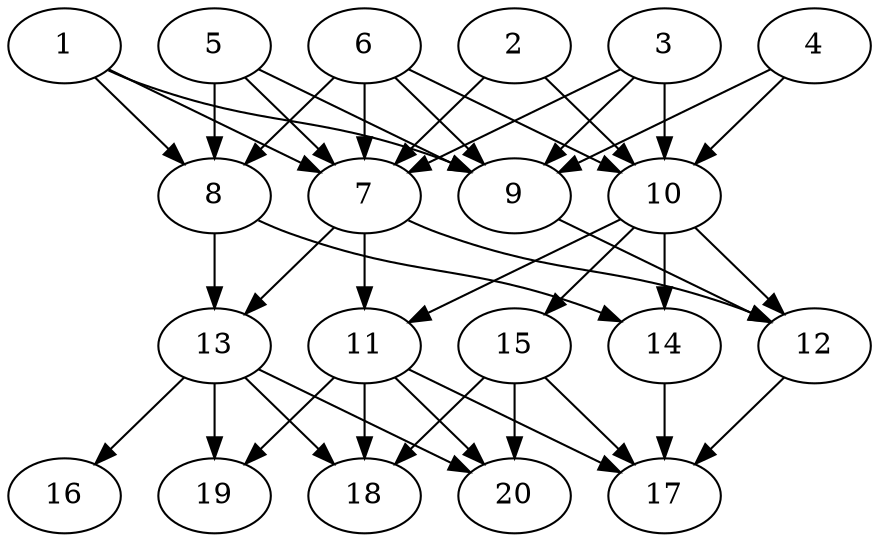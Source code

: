 // DAG automatically generated by daggen at Tue Jul 23 14:33:40 2019
// ./daggen --dot -n 20 --ccr 0.3 --fat 0.6 --regular 0.5 --density 0.8 --mindata 5242880 --maxdata 52428800 
digraph G {
  1 [size="69130240", alpha="0.17", expect_size="20739072"] 
  1 -> 7 [size ="20739072"]
  1 -> 8 [size ="20739072"]
  1 -> 9 [size ="20739072"]
  2 [size="34307413", alpha="0.20", expect_size="10292224"] 
  2 -> 7 [size ="10292224"]
  2 -> 10 [size ="10292224"]
  3 [size="172724907", alpha="0.02", expect_size="51817472"] 
  3 -> 7 [size ="51817472"]
  3 -> 9 [size ="51817472"]
  3 -> 10 [size ="51817472"]
  4 [size="164348587", alpha="0.12", expect_size="49304576"] 
  4 -> 9 [size ="49304576"]
  4 -> 10 [size ="49304576"]
  5 [size="32996693", alpha="0.07", expect_size="9899008"] 
  5 -> 7 [size ="9899008"]
  5 -> 8 [size ="9899008"]
  5 -> 9 [size ="9899008"]
  6 [size="108653227", alpha="0.11", expect_size="32595968"] 
  6 -> 7 [size ="32595968"]
  6 -> 8 [size ="32595968"]
  6 -> 9 [size ="32595968"]
  6 -> 10 [size ="32595968"]
  7 [size="53602987", alpha="0.16", expect_size="16080896"] 
  7 -> 11 [size ="16080896"]
  7 -> 12 [size ="16080896"]
  7 -> 13 [size ="16080896"]
  8 [size="30214827", alpha="0.16", expect_size="9064448"] 
  8 -> 13 [size ="9064448"]
  8 -> 14 [size ="9064448"]
  9 [size="147814400", alpha="0.07", expect_size="44344320"] 
  9 -> 12 [size ="44344320"]
  10 [size="87999147", alpha="0.17", expect_size="26399744"] 
  10 -> 11 [size ="26399744"]
  10 -> 12 [size ="26399744"]
  10 -> 14 [size ="26399744"]
  10 -> 15 [size ="26399744"]
  11 [size="33989973", alpha="0.09", expect_size="10196992"] 
  11 -> 17 [size ="10196992"]
  11 -> 18 [size ="10196992"]
  11 -> 19 [size ="10196992"]
  11 -> 20 [size ="10196992"]
  12 [size="170192213", alpha="0.08", expect_size="51057664"] 
  12 -> 17 [size ="51057664"]
  13 [size="170018133", alpha="0.03", expect_size="51005440"] 
  13 -> 16 [size ="51005440"]
  13 -> 18 [size ="51005440"]
  13 -> 19 [size ="51005440"]
  13 -> 20 [size ="51005440"]
  14 [size="28262400", alpha="0.13", expect_size="8478720"] 
  14 -> 17 [size ="8478720"]
  15 [size="123856213", alpha="0.00", expect_size="37156864"] 
  15 -> 17 [size ="37156864"]
  15 -> 18 [size ="37156864"]
  15 -> 20 [size ="37156864"]
  16 [size="24951467", alpha="0.10", expect_size="7485440"] 
  17 [size="107977387", alpha="0.10", expect_size="32393216"] 
  18 [size="73216000", alpha="0.03", expect_size="21964800"] 
  19 [size="38365867", alpha="0.19", expect_size="11509760"] 
  20 [size="90354347", alpha="0.01", expect_size="27106304"] 
}
